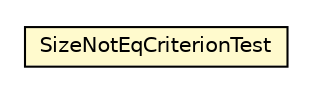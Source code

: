 #!/usr/local/bin/dot
#
# Class diagram 
# Generated by UMLGraph version R5_6_6-8-g8d7759 (http://www.umlgraph.org/)
#

digraph G {
	edge [fontname="Helvetica",fontsize=10,labelfontname="Helvetica",labelfontsize=10];
	node [fontname="Helvetica",fontsize=10,shape=plaintext];
	nodesep=0.25;
	ranksep=0.5;
	// org.dayatang.domain.internal.SizeNotEqCriterionTest
	c4457 [label=<<table title="org.dayatang.domain.internal.SizeNotEqCriterionTest" border="0" cellborder="1" cellspacing="0" cellpadding="2" port="p" bgcolor="lemonChiffon" href="./SizeNotEqCriterionTest.html">
		<tr><td><table border="0" cellspacing="0" cellpadding="1">
<tr><td align="center" balign="center"> SizeNotEqCriterionTest </td></tr>
		</table></td></tr>
		</table>>, URL="./SizeNotEqCriterionTest.html", fontname="Helvetica", fontcolor="black", fontsize=10.0];
}

